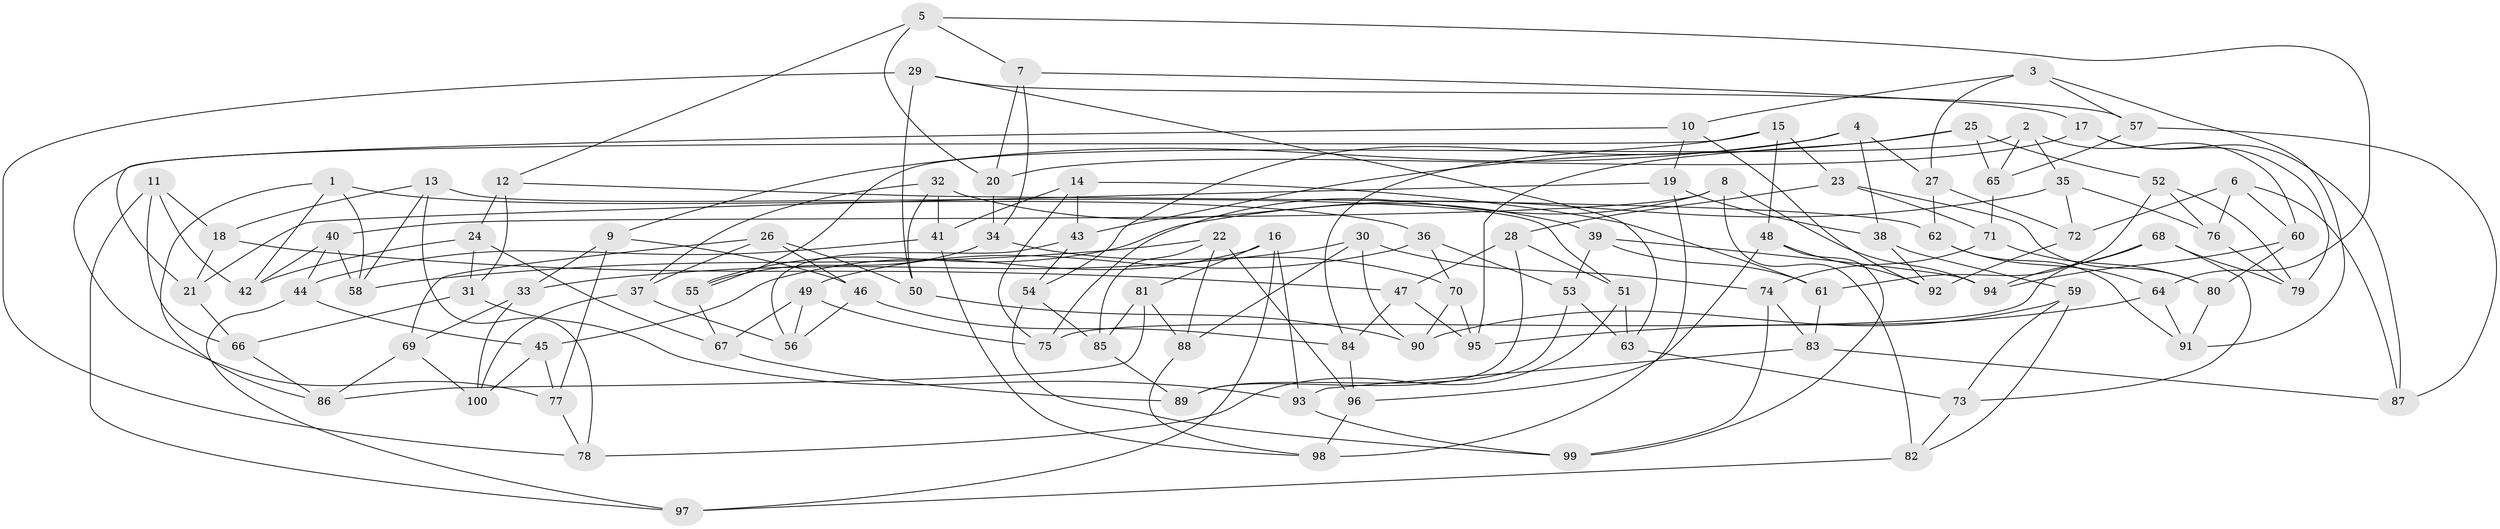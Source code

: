 // Generated by graph-tools (version 1.1) at 2025/11/02/21/25 10:11:16]
// undirected, 100 vertices, 200 edges
graph export_dot {
graph [start="1"]
  node [color=gray90,style=filled];
  1;
  2;
  3;
  4;
  5;
  6;
  7;
  8;
  9;
  10;
  11;
  12;
  13;
  14;
  15;
  16;
  17;
  18;
  19;
  20;
  21;
  22;
  23;
  24;
  25;
  26;
  27;
  28;
  29;
  30;
  31;
  32;
  33;
  34;
  35;
  36;
  37;
  38;
  39;
  40;
  41;
  42;
  43;
  44;
  45;
  46;
  47;
  48;
  49;
  50;
  51;
  52;
  53;
  54;
  55;
  56;
  57;
  58;
  59;
  60;
  61;
  62;
  63;
  64;
  65;
  66;
  67;
  68;
  69;
  70;
  71;
  72;
  73;
  74;
  75;
  76;
  77;
  78;
  79;
  80;
  81;
  82;
  83;
  84;
  85;
  86;
  87;
  88;
  89;
  90;
  91;
  92;
  93;
  94;
  95;
  96;
  97;
  98;
  99;
  100;
  1 -- 36;
  1 -- 58;
  1 -- 86;
  1 -- 42;
  2 -- 35;
  2 -- 60;
  2 -- 65;
  2 -- 55;
  3 -- 10;
  3 -- 91;
  3 -- 57;
  3 -- 27;
  4 -- 38;
  4 -- 9;
  4 -- 27;
  4 -- 54;
  5 -- 12;
  5 -- 20;
  5 -- 7;
  5 -- 64;
  6 -- 72;
  6 -- 87;
  6 -- 76;
  6 -- 60;
  7 -- 20;
  7 -- 34;
  7 -- 17;
  8 -- 75;
  8 -- 40;
  8 -- 82;
  8 -- 94;
  9 -- 77;
  9 -- 33;
  9 -- 46;
  10 -- 21;
  10 -- 92;
  10 -- 19;
  11 -- 42;
  11 -- 66;
  11 -- 97;
  11 -- 18;
  12 -- 24;
  12 -- 62;
  12 -- 31;
  13 -- 18;
  13 -- 51;
  13 -- 58;
  13 -- 78;
  14 -- 43;
  14 -- 41;
  14 -- 75;
  14 -- 61;
  15 -- 84;
  15 -- 48;
  15 -- 23;
  15 -- 77;
  16 -- 97;
  16 -- 81;
  16 -- 93;
  16 -- 45;
  17 -- 20;
  17 -- 87;
  17 -- 79;
  18 -- 47;
  18 -- 21;
  19 -- 38;
  19 -- 21;
  19 -- 98;
  20 -- 34;
  21 -- 66;
  22 -- 85;
  22 -- 96;
  22 -- 58;
  22 -- 88;
  23 -- 28;
  23 -- 71;
  23 -- 80;
  24 -- 42;
  24 -- 67;
  24 -- 31;
  25 -- 65;
  25 -- 95;
  25 -- 52;
  25 -- 43;
  26 -- 46;
  26 -- 69;
  26 -- 37;
  26 -- 50;
  27 -- 62;
  27 -- 72;
  28 -- 51;
  28 -- 47;
  28 -- 89;
  29 -- 63;
  29 -- 57;
  29 -- 78;
  29 -- 50;
  30 -- 74;
  30 -- 88;
  30 -- 33;
  30 -- 90;
  31 -- 93;
  31 -- 66;
  32 -- 50;
  32 -- 37;
  32 -- 39;
  32 -- 41;
  33 -- 69;
  33 -- 100;
  34 -- 55;
  34 -- 70;
  35 -- 55;
  35 -- 72;
  35 -- 76;
  36 -- 53;
  36 -- 49;
  36 -- 70;
  37 -- 56;
  37 -- 100;
  38 -- 59;
  38 -- 92;
  39 -- 94;
  39 -- 53;
  39 -- 61;
  40 -- 44;
  40 -- 42;
  40 -- 58;
  41 -- 98;
  41 -- 44;
  43 -- 56;
  43 -- 54;
  44 -- 97;
  44 -- 45;
  45 -- 77;
  45 -- 100;
  46 -- 84;
  46 -- 56;
  47 -- 84;
  47 -- 95;
  48 -- 99;
  48 -- 92;
  48 -- 96;
  49 -- 56;
  49 -- 75;
  49 -- 67;
  50 -- 90;
  51 -- 78;
  51 -- 63;
  52 -- 61;
  52 -- 79;
  52 -- 76;
  53 -- 89;
  53 -- 63;
  54 -- 85;
  54 -- 99;
  55 -- 67;
  57 -- 87;
  57 -- 65;
  59 -- 82;
  59 -- 90;
  59 -- 73;
  60 -- 94;
  60 -- 80;
  61 -- 83;
  62 -- 91;
  62 -- 64;
  63 -- 73;
  64 -- 95;
  64 -- 91;
  65 -- 71;
  66 -- 86;
  67 -- 89;
  68 -- 73;
  68 -- 79;
  68 -- 94;
  68 -- 75;
  69 -- 100;
  69 -- 86;
  70 -- 95;
  70 -- 90;
  71 -- 80;
  71 -- 74;
  72 -- 92;
  73 -- 82;
  74 -- 83;
  74 -- 99;
  76 -- 79;
  77 -- 78;
  80 -- 91;
  81 -- 86;
  81 -- 88;
  81 -- 85;
  82 -- 97;
  83 -- 93;
  83 -- 87;
  84 -- 96;
  85 -- 89;
  88 -- 98;
  93 -- 99;
  96 -- 98;
}
